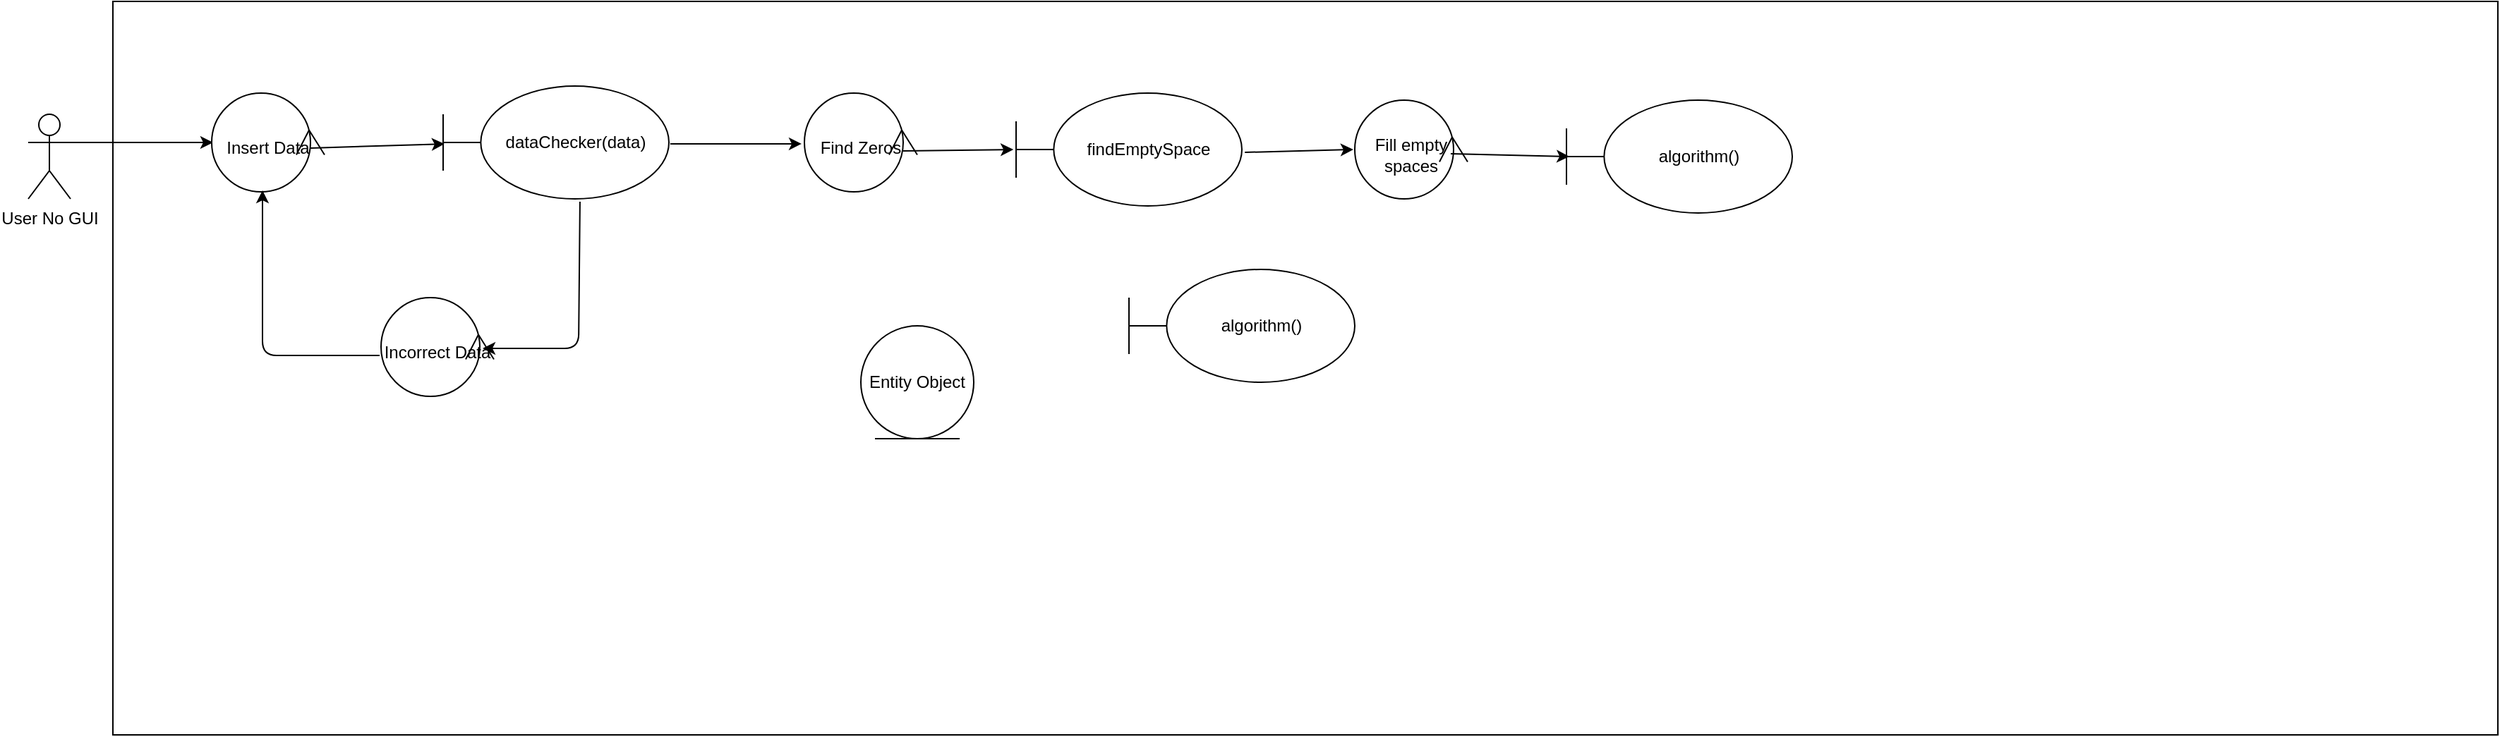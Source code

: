 <mxfile version="14.1.1" type="github">
  <diagram id="gI8m6C9c187NHEWIORXg" name="Page-1">
    <mxGraphModel dx="1422" dy="740" grid="1" gridSize="10" guides="1" tooltips="1" connect="1" arrows="1" fold="1" page="1" pageScale="1" pageWidth="827" pageHeight="1169" math="0" shadow="0">
      <root>
        <mxCell id="0" />
        <mxCell id="1" parent="0" />
        <mxCell id="W0wIh-QrFydrwNOZ_83b-1" value="User No GUI" style="shape=umlActor;verticalLabelPosition=bottom;verticalAlign=top;html=1;outlineConnect=0;" vertex="1" parent="1">
          <mxGeometry x="40" y="120" width="30" height="60" as="geometry" />
        </mxCell>
        <mxCell id="W0wIh-QrFydrwNOZ_83b-3" value="" style="endArrow=classic;html=1;" edge="1" parent="1" source="W0wIh-QrFydrwNOZ_83b-2">
          <mxGeometry width="50" height="50" relative="1" as="geometry">
            <mxPoint x="390" y="390" as="sourcePoint" />
            <mxPoint x="440" y="340" as="targetPoint" />
          </mxGeometry>
        </mxCell>
        <mxCell id="W0wIh-QrFydrwNOZ_83b-2" value="" style="rounded=0;whiteSpace=wrap;html=1;" vertex="1" parent="1">
          <mxGeometry x="100" y="40" width="1690" height="520" as="geometry" />
        </mxCell>
        <mxCell id="W0wIh-QrFydrwNOZ_83b-4" value="" style="endArrow=classic;html=1;exitX=1;exitY=0.333;exitDx=0;exitDy=0;exitPerimeter=0;entryX=0.5;entryY=0.988;entryDx=0;entryDy=0;entryPerimeter=0;" edge="1" parent="1" source="W0wIh-QrFydrwNOZ_83b-1" target="W0wIh-QrFydrwNOZ_83b-8">
          <mxGeometry width="50" height="50" relative="1" as="geometry">
            <mxPoint x="390" y="390" as="sourcePoint" />
            <mxPoint x="440" y="340" as="targetPoint" />
          </mxGeometry>
        </mxCell>
        <mxCell id="W0wIh-QrFydrwNOZ_83b-6" value="dataChecker(data)" style="shape=umlBoundary;whiteSpace=wrap;html=1;" vertex="1" parent="1">
          <mxGeometry x="334" y="100" width="160" height="80" as="geometry" />
        </mxCell>
        <mxCell id="W0wIh-QrFydrwNOZ_83b-7" value="Entity Object" style="ellipse;shape=umlEntity;whiteSpace=wrap;html=1;" vertex="1" parent="1">
          <mxGeometry x="630" y="270" width="80" height="80" as="geometry" />
        </mxCell>
        <mxCell id="W0wIh-QrFydrwNOZ_83b-8" value="Insert Data" style="ellipse;shape=umlControl;whiteSpace=wrap;html=1;direction=south;" vertex="1" parent="1">
          <mxGeometry x="170" y="105" width="80" height="70" as="geometry" />
        </mxCell>
        <mxCell id="W0wIh-QrFydrwNOZ_83b-9" value="" style="endArrow=classic;html=1;exitX=0.557;exitY=0.125;exitDx=0;exitDy=0;exitPerimeter=0;entryX=0.006;entryY=0.513;entryDx=0;entryDy=0;entryPerimeter=0;" edge="1" parent="1" source="W0wIh-QrFydrwNOZ_83b-8" target="W0wIh-QrFydrwNOZ_83b-6">
          <mxGeometry width="50" height="50" relative="1" as="geometry">
            <mxPoint x="330" y="220" as="sourcePoint" />
            <mxPoint x="450.96" y="220" as="targetPoint" />
          </mxGeometry>
        </mxCell>
        <mxCell id="W0wIh-QrFydrwNOZ_83b-10" value="" style="endArrow=classic;html=1;exitX=1.006;exitY=0.513;exitDx=0;exitDy=0;exitPerimeter=0;entryX=0.514;entryY=1.025;entryDx=0;entryDy=0;entryPerimeter=0;" edge="1" parent="1" source="W0wIh-QrFydrwNOZ_83b-6">
          <mxGeometry width="50" height="50" relative="1" as="geometry">
            <mxPoint x="660" y="170" as="sourcePoint" />
            <mxPoint x="588" y="140.98" as="targetPoint" />
          </mxGeometry>
        </mxCell>
        <mxCell id="W0wIh-QrFydrwNOZ_83b-12" value="Find Zeros" style="ellipse;shape=umlControl;whiteSpace=wrap;html=1;direction=south;" vertex="1" parent="1">
          <mxGeometry x="590" y="105" width="80" height="70" as="geometry" />
        </mxCell>
        <mxCell id="W0wIh-QrFydrwNOZ_83b-13" value="algorithm()" style="shape=umlBoundary;whiteSpace=wrap;html=1;" vertex="1" parent="1">
          <mxGeometry x="820" y="230" width="160" height="80" as="geometry" />
        </mxCell>
        <mxCell id="W0wIh-QrFydrwNOZ_83b-14" value="" style="endArrow=classic;html=1;exitX=0.606;exitY=1.025;exitDx=0;exitDy=0;exitPerimeter=0;entryX=0.514;entryY=0.1;entryDx=0;entryDy=0;entryPerimeter=0;" edge="1" parent="1" source="W0wIh-QrFydrwNOZ_83b-6" target="W0wIh-QrFydrwNOZ_83b-15">
          <mxGeometry width="50" height="50" relative="1" as="geometry">
            <mxPoint x="488.48" y="210.06" as="sourcePoint" />
            <mxPoint x="582" y="210" as="targetPoint" />
            <Array as="points">
              <mxPoint x="430" y="286" />
            </Array>
          </mxGeometry>
        </mxCell>
        <mxCell id="W0wIh-QrFydrwNOZ_83b-15" value="Incorrect Data" style="ellipse;shape=umlControl;whiteSpace=wrap;html=1;direction=south;" vertex="1" parent="1">
          <mxGeometry x="290" y="250" width="80" height="70" as="geometry" />
        </mxCell>
        <mxCell id="W0wIh-QrFydrwNOZ_83b-16" value="" style="endArrow=classic;html=1;exitX=0.586;exitY=1.013;exitDx=0;exitDy=0;exitPerimeter=0;entryX=0.986;entryY=0.55;entryDx=0;entryDy=0;entryPerimeter=0;" edge="1" parent="1" source="W0wIh-QrFydrwNOZ_83b-15" target="W0wIh-QrFydrwNOZ_83b-8">
          <mxGeometry width="50" height="50" relative="1" as="geometry">
            <mxPoint x="218.96" y="270" as="sourcePoint" />
            <mxPoint x="150" y="373.98" as="targetPoint" />
            <Array as="points">
              <mxPoint x="206" y="291" />
            </Array>
          </mxGeometry>
        </mxCell>
        <mxCell id="W0wIh-QrFydrwNOZ_83b-19" value="findEmptySpace" style="shape=umlBoundary;whiteSpace=wrap;html=1;" vertex="1" parent="1">
          <mxGeometry x="740" y="105" width="160" height="80" as="geometry" />
        </mxCell>
        <mxCell id="W0wIh-QrFydrwNOZ_83b-21" value="" style="endArrow=classic;html=1;exitX=1.013;exitY=0.525;exitDx=0;exitDy=0;exitPerimeter=0;entryX=0.5;entryY=1.013;entryDx=0;entryDy=0;entryPerimeter=0;" edge="1" parent="1" source="W0wIh-QrFydrwNOZ_83b-19" target="W0wIh-QrFydrwNOZ_83b-22">
          <mxGeometry width="50" height="50" relative="1" as="geometry">
            <mxPoint x="1380" y="162.98" as="sourcePoint" />
            <mxPoint x="1360" y="142" as="targetPoint" />
          </mxGeometry>
        </mxCell>
        <mxCell id="W0wIh-QrFydrwNOZ_83b-22" value="Fill empty spaces" style="ellipse;shape=umlControl;whiteSpace=wrap;html=1;direction=south;" vertex="1" parent="1">
          <mxGeometry x="980" y="110" width="80" height="70" as="geometry" />
        </mxCell>
        <mxCell id="W0wIh-QrFydrwNOZ_83b-23" value="" style="endArrow=classic;html=1;exitX=0.543;exitY=0.15;exitDx=0;exitDy=0;exitPerimeter=0;entryX=0.013;entryY=0.5;entryDx=0;entryDy=0;entryPerimeter=0;" edge="1" parent="1" source="W0wIh-QrFydrwNOZ_83b-22" target="W0wIh-QrFydrwNOZ_83b-24">
          <mxGeometry width="50" height="50" relative="1" as="geometry">
            <mxPoint x="1460" y="149.5" as="sourcePoint" />
            <mxPoint x="1517.92" y="149.5" as="targetPoint" />
          </mxGeometry>
        </mxCell>
        <mxCell id="W0wIh-QrFydrwNOZ_83b-24" value="algorithm()" style="shape=umlBoundary;whiteSpace=wrap;html=1;" vertex="1" parent="1">
          <mxGeometry x="1130" y="110" width="160" height="80" as="geometry" />
        </mxCell>
        <mxCell id="W0wIh-QrFydrwNOZ_83b-26" value="" style="endArrow=classic;html=1;exitX=0.586;exitY=0.125;exitDx=0;exitDy=0;exitPerimeter=0;entryX=-0.012;entryY=0.5;entryDx=0;entryDy=0;entryPerimeter=0;" edge="1" parent="1" source="W0wIh-QrFydrwNOZ_83b-12" target="W0wIh-QrFydrwNOZ_83b-19">
          <mxGeometry width="50" height="50" relative="1" as="geometry">
            <mxPoint x="710" y="220.06" as="sourcePoint" />
            <mxPoint x="803.04" y="220" as="targetPoint" />
          </mxGeometry>
        </mxCell>
      </root>
    </mxGraphModel>
  </diagram>
</mxfile>
